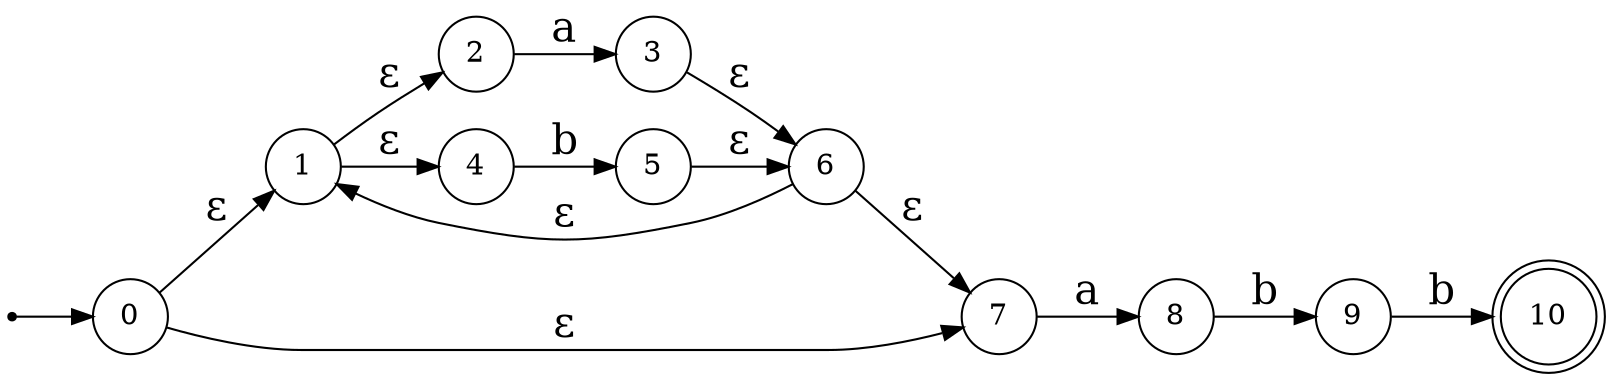 #
# AFND para (a|b)*abb
#
digraph {
  rankdir=LR;
  margin=0;
  compound=true;

  start [shape = point];
  node [shape = circle];
  0;
  1;
  2;
  3;
  4;
  5;
  6;
  7;
  8;
  9;
  node [shape = doublecircle];
  10;

  edge [fontsize = "20pt"];

  start -> 0;
  0 -> 1 [ label = "&epsilon;"];
  1 -> 2 [ label = "&epsilon;"];
  1 -> 4 [ label = "&epsilon;"];

  2 -> 3 [ label = "a"];
  4 -> 5 [ label = "b"];

  3 -> 6 [ label = "&epsilon;"];
  5 -> 6 [ label = "&epsilon;"];

  6 -> 7 [ label = "&epsilon;"];

  7 -> 8 [ label = "a"];
  8 -> 9 [ label = "b"];
  9 -> 10 [ label = "b"];

# retorno para *
  6 -> 1 [ label = "&epsilon;", constraint=false];

# avanço por |
  0 -> 7 [ label = "&epsilon;", constraing=false];
}